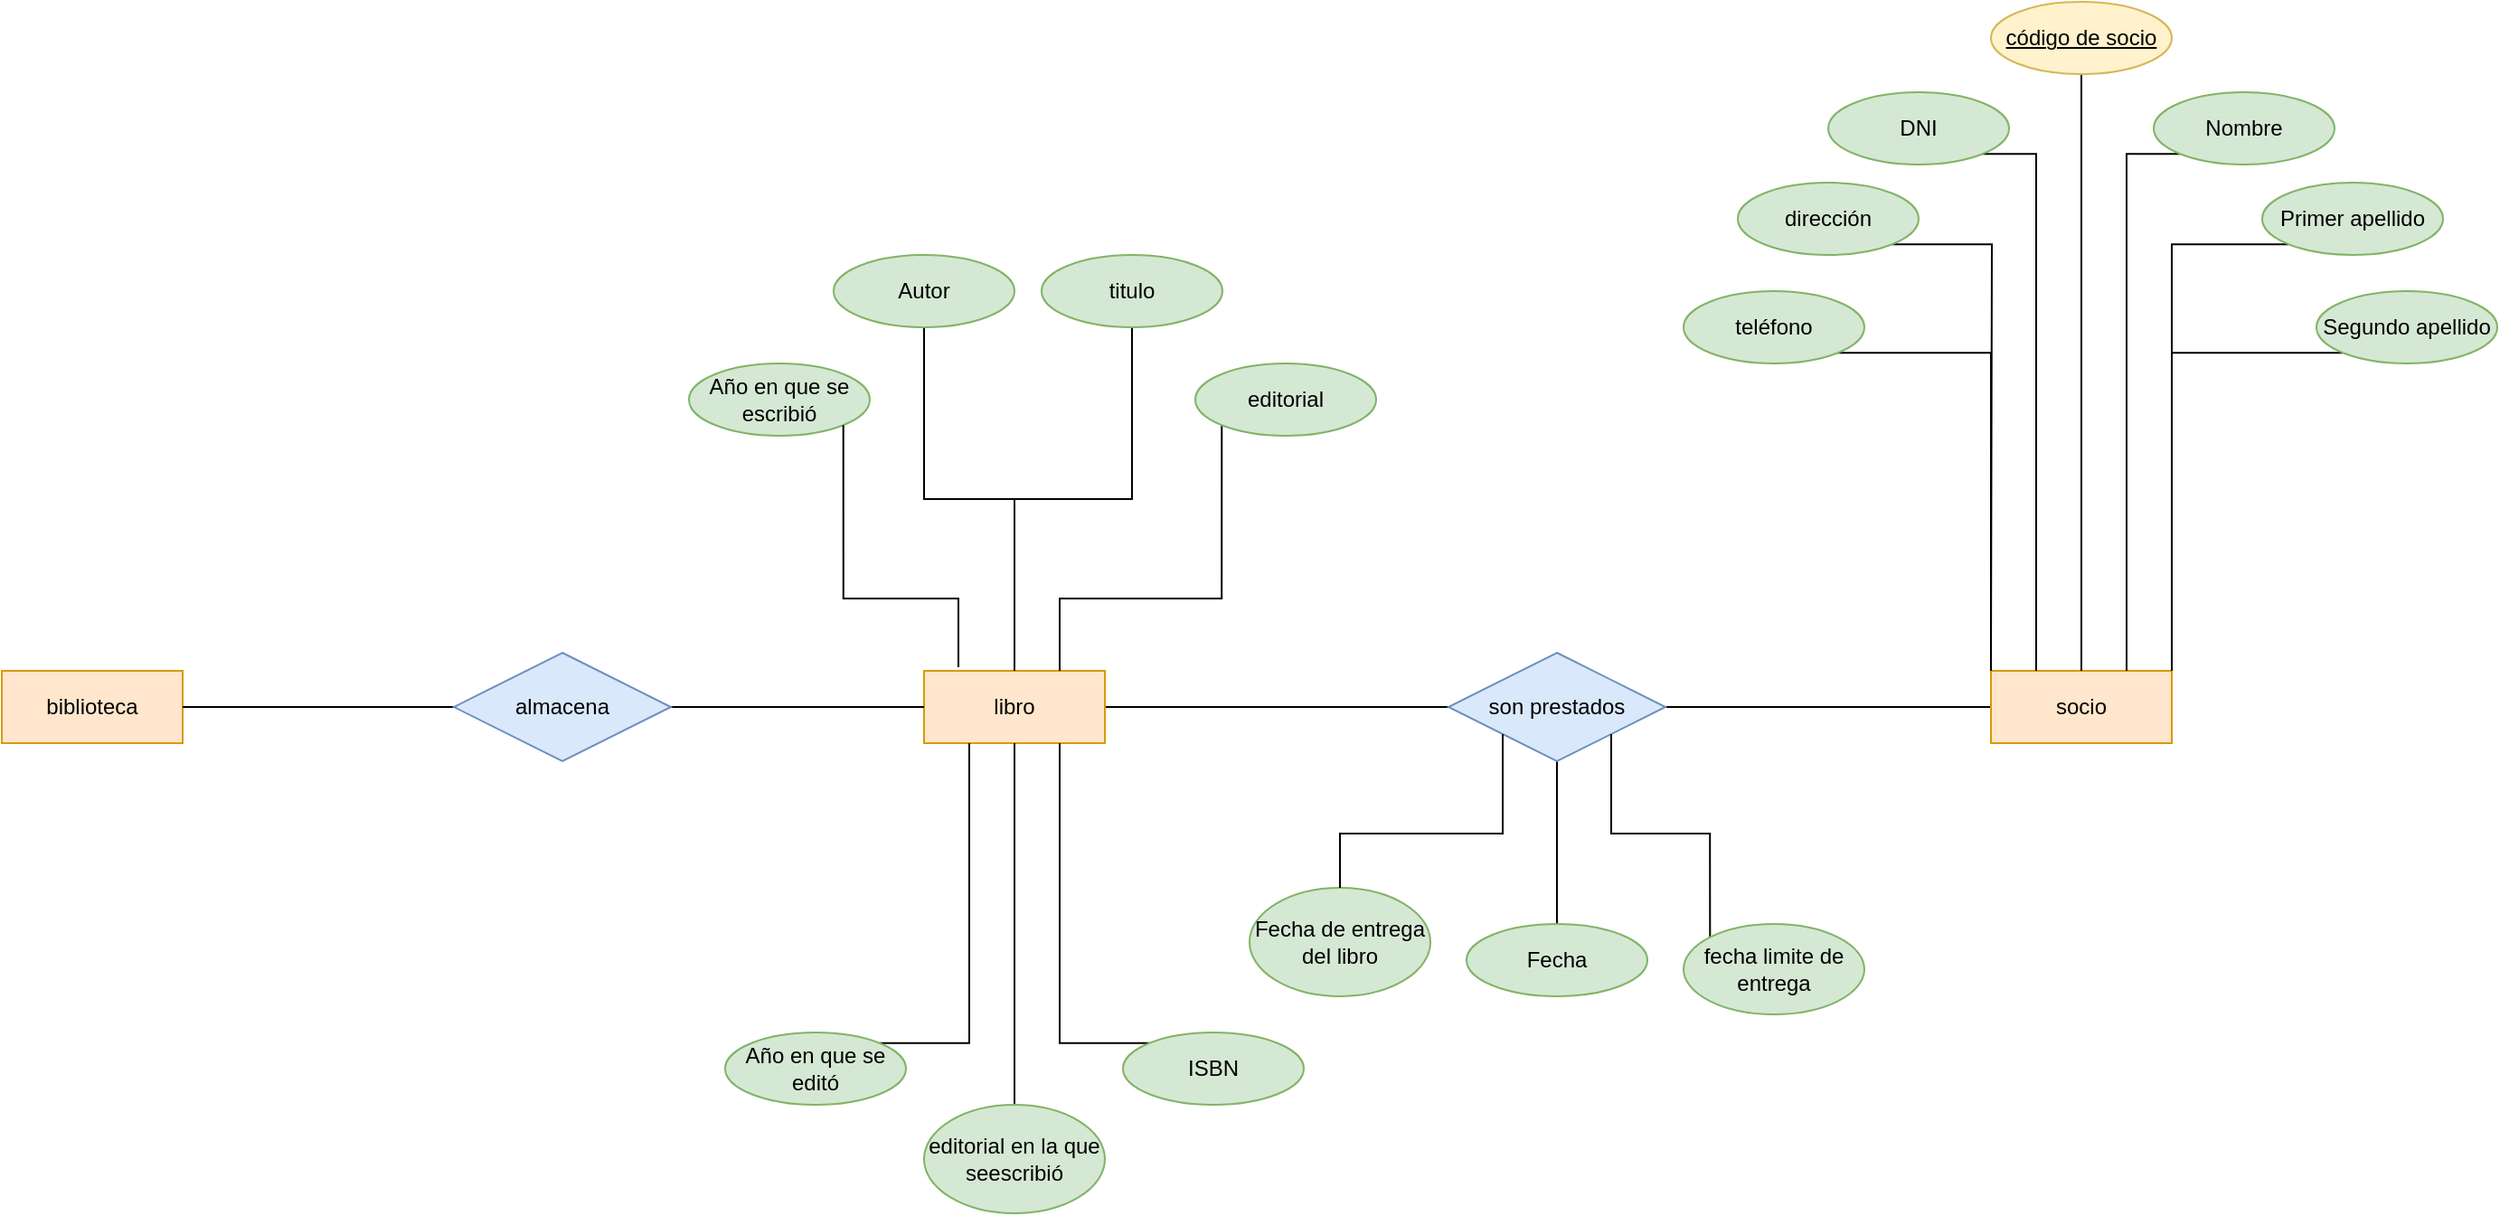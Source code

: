 <mxfile version="22.0.2" type="github">
  <diagram name="Page-1" id="nQif56E7kkOQrzdCGWt1">
    <mxGraphModel dx="2284" dy="795" grid="1" gridSize="10" guides="1" tooltips="1" connect="1" arrows="1" fold="1" page="1" pageScale="1" pageWidth="850" pageHeight="1100" math="0" shadow="0">
      <root>
        <mxCell id="0" />
        <mxCell id="1" parent="0" />
        <mxCell id="W1kXFLvTLNy5a-SGzHVt-1" value="biblioteca" style="whiteSpace=wrap;html=1;align=center;fillColor=#ffe6cc;strokeColor=#d79b00;" parent="1" vertex="1">
          <mxGeometry x="-90" y="430" width="100" height="40" as="geometry" />
        </mxCell>
        <mxCell id="W1kXFLvTLNy5a-SGzHVt-9" style="edgeStyle=orthogonalEdgeStyle;rounded=0;orthogonalLoop=1;jettySize=auto;html=1;entryX=0;entryY=0.5;entryDx=0;entryDy=0;endArrow=none;endFill=0;" parent="1" source="W1kXFLvTLNy5a-SGzHVt-2" target="W1kXFLvTLNy5a-SGzHVt-6" edge="1">
          <mxGeometry relative="1" as="geometry" />
        </mxCell>
        <mxCell id="W1kXFLvTLNy5a-SGzHVt-2" value="libro" style="whiteSpace=wrap;html=1;align=center;fillColor=#ffe6cc;strokeColor=#d79b00;" parent="1" vertex="1">
          <mxGeometry x="420" y="430" width="100" height="40" as="geometry" />
        </mxCell>
        <mxCell id="W1kXFLvTLNy5a-SGzHVt-7" style="edgeStyle=orthogonalEdgeStyle;rounded=0;orthogonalLoop=1;jettySize=auto;html=1;endArrow=none;endFill=0;" parent="1" source="W1kXFLvTLNy5a-SGzHVt-3" target="W1kXFLvTLNy5a-SGzHVt-6" edge="1">
          <mxGeometry relative="1" as="geometry" />
        </mxCell>
        <mxCell id="W1kXFLvTLNy5a-SGzHVt-3" value="socio" style="whiteSpace=wrap;html=1;align=center;fillColor=#ffe6cc;strokeColor=#d79b00;" parent="1" vertex="1">
          <mxGeometry x="1010" y="430" width="100" height="40" as="geometry" />
        </mxCell>
        <mxCell id="W1kXFLvTLNy5a-SGzHVt-10" style="edgeStyle=orthogonalEdgeStyle;rounded=0;orthogonalLoop=1;jettySize=auto;html=1;endArrow=none;endFill=0;" parent="1" source="W1kXFLvTLNy5a-SGzHVt-5" target="W1kXFLvTLNy5a-SGzHVt-1" edge="1">
          <mxGeometry relative="1" as="geometry" />
        </mxCell>
        <mxCell id="W1kXFLvTLNy5a-SGzHVt-11" style="edgeStyle=orthogonalEdgeStyle;rounded=0;orthogonalLoop=1;jettySize=auto;html=1;entryX=0;entryY=0.5;entryDx=0;entryDy=0;endArrow=none;endFill=0;" parent="1" source="W1kXFLvTLNy5a-SGzHVt-5" target="W1kXFLvTLNy5a-SGzHVt-2" edge="1">
          <mxGeometry relative="1" as="geometry" />
        </mxCell>
        <mxCell id="W1kXFLvTLNy5a-SGzHVt-5" value="almacena" style="shape=rhombus;perimeter=rhombusPerimeter;whiteSpace=wrap;html=1;align=center;fillColor=#dae8fc;strokeColor=#6c8ebf;" parent="1" vertex="1">
          <mxGeometry x="160" y="420" width="120" height="60" as="geometry" />
        </mxCell>
        <mxCell id="Sxq2EqL9_N4yMKl_PXqh-39" style="edgeStyle=orthogonalEdgeStyle;rounded=0;orthogonalLoop=1;jettySize=auto;html=1;endArrow=none;endFill=0;" edge="1" parent="1" source="W1kXFLvTLNy5a-SGzHVt-6" target="Sxq2EqL9_N4yMKl_PXqh-42">
          <mxGeometry relative="1" as="geometry">
            <mxPoint x="770" y="530" as="targetPoint" />
          </mxGeometry>
        </mxCell>
        <mxCell id="W1kXFLvTLNy5a-SGzHVt-6" value="son prestados" style="shape=rhombus;perimeter=rhombusPerimeter;whiteSpace=wrap;html=1;align=center;fillColor=#dae8fc;strokeColor=#6c8ebf;" parent="1" vertex="1">
          <mxGeometry x="710" y="420" width="120" height="60" as="geometry" />
        </mxCell>
        <mxCell id="Sxq2EqL9_N4yMKl_PXqh-8" style="edgeStyle=orthogonalEdgeStyle;rounded=0;orthogonalLoop=1;jettySize=auto;html=1;entryX=0.5;entryY=0;entryDx=0;entryDy=0;endArrow=none;endFill=0;" edge="1" parent="1" source="Sxq2EqL9_N4yMKl_PXqh-6" target="W1kXFLvTLNy5a-SGzHVt-3">
          <mxGeometry relative="1" as="geometry" />
        </mxCell>
        <mxCell id="Sxq2EqL9_N4yMKl_PXqh-6" value="código de socio" style="ellipse;whiteSpace=wrap;html=1;align=center;fontStyle=4;fillColor=#fff2cc;strokeColor=#d6b656;" vertex="1" parent="1">
          <mxGeometry x="1010" y="60" width="100" height="40" as="geometry" />
        </mxCell>
        <mxCell id="Sxq2EqL9_N4yMKl_PXqh-18" style="edgeStyle=orthogonalEdgeStyle;rounded=0;orthogonalLoop=1;jettySize=auto;html=1;exitX=0;exitY=1;exitDx=0;exitDy=0;entryX=0.75;entryY=0;entryDx=0;entryDy=0;endArrow=none;endFill=0;" edge="1" parent="1" source="Sxq2EqL9_N4yMKl_PXqh-7" target="W1kXFLvTLNy5a-SGzHVt-3">
          <mxGeometry relative="1" as="geometry">
            <Array as="points">
              <mxPoint x="1085" y="144" />
            </Array>
          </mxGeometry>
        </mxCell>
        <mxCell id="Sxq2EqL9_N4yMKl_PXqh-7" value="Nombre" style="ellipse;whiteSpace=wrap;html=1;align=center;fillColor=#d5e8d4;strokeColor=#82b366;" vertex="1" parent="1">
          <mxGeometry x="1100" y="110" width="100" height="40" as="geometry" />
        </mxCell>
        <mxCell id="Sxq2EqL9_N4yMKl_PXqh-19" style="edgeStyle=orthogonalEdgeStyle;rounded=0;orthogonalLoop=1;jettySize=auto;html=1;exitX=0;exitY=1;exitDx=0;exitDy=0;entryX=1;entryY=0;entryDx=0;entryDy=0;endArrow=none;endFill=0;" edge="1" parent="1" source="Sxq2EqL9_N4yMKl_PXqh-9" target="W1kXFLvTLNy5a-SGzHVt-3">
          <mxGeometry relative="1" as="geometry" />
        </mxCell>
        <mxCell id="Sxq2EqL9_N4yMKl_PXqh-9" value="Primer apellido" style="ellipse;whiteSpace=wrap;html=1;align=center;fillColor=#d5e8d4;strokeColor=#82b366;" vertex="1" parent="1">
          <mxGeometry x="1160" y="160" width="100" height="40" as="geometry" />
        </mxCell>
        <mxCell id="Sxq2EqL9_N4yMKl_PXqh-20" style="edgeStyle=orthogonalEdgeStyle;rounded=0;orthogonalLoop=1;jettySize=auto;html=1;exitX=0;exitY=1;exitDx=0;exitDy=0;entryX=1;entryY=0;entryDx=0;entryDy=0;endArrow=none;endFill=0;" edge="1" parent="1" source="Sxq2EqL9_N4yMKl_PXqh-10" target="W1kXFLvTLNy5a-SGzHVt-3">
          <mxGeometry relative="1" as="geometry" />
        </mxCell>
        <mxCell id="Sxq2EqL9_N4yMKl_PXqh-10" value="Segundo apellido" style="ellipse;whiteSpace=wrap;html=1;align=center;fillColor=#d5e8d4;strokeColor=#82b366;" vertex="1" parent="1">
          <mxGeometry x="1190" y="220" width="100" height="40" as="geometry" />
        </mxCell>
        <mxCell id="Sxq2EqL9_N4yMKl_PXqh-16" style="edgeStyle=orthogonalEdgeStyle;rounded=0;orthogonalLoop=1;jettySize=auto;html=1;exitX=1;exitY=1;exitDx=0;exitDy=0;endArrow=none;endFill=0;" edge="1" parent="1" source="Sxq2EqL9_N4yMKl_PXqh-11">
          <mxGeometry relative="1" as="geometry">
            <mxPoint x="1010" y="430" as="targetPoint" />
          </mxGeometry>
        </mxCell>
        <mxCell id="Sxq2EqL9_N4yMKl_PXqh-11" value="dirección" style="ellipse;whiteSpace=wrap;html=1;align=center;fillColor=#d5e8d4;strokeColor=#82b366;" vertex="1" parent="1">
          <mxGeometry x="870" y="160" width="100" height="40" as="geometry" />
        </mxCell>
        <mxCell id="Sxq2EqL9_N4yMKl_PXqh-15" style="edgeStyle=orthogonalEdgeStyle;rounded=0;orthogonalLoop=1;jettySize=auto;html=1;exitX=1;exitY=1;exitDx=0;exitDy=0;entryX=0;entryY=0;entryDx=0;entryDy=0;endArrow=none;endFill=0;" edge="1" parent="1" source="Sxq2EqL9_N4yMKl_PXqh-12" target="W1kXFLvTLNy5a-SGzHVt-3">
          <mxGeometry relative="1" as="geometry" />
        </mxCell>
        <mxCell id="Sxq2EqL9_N4yMKl_PXqh-12" value="teléfono" style="ellipse;whiteSpace=wrap;html=1;align=center;fillColor=#d5e8d4;strokeColor=#82b366;" vertex="1" parent="1">
          <mxGeometry x="840" y="220" width="100" height="40" as="geometry" />
        </mxCell>
        <mxCell id="Sxq2EqL9_N4yMKl_PXqh-17" style="edgeStyle=orthogonalEdgeStyle;rounded=0;orthogonalLoop=1;jettySize=auto;html=1;exitX=1;exitY=1;exitDx=0;exitDy=0;entryX=0.25;entryY=0;entryDx=0;entryDy=0;endArrow=none;endFill=0;" edge="1" parent="1" source="Sxq2EqL9_N4yMKl_PXqh-13" target="W1kXFLvTLNy5a-SGzHVt-3">
          <mxGeometry relative="1" as="geometry">
            <Array as="points">
              <mxPoint x="1035" y="144" />
            </Array>
          </mxGeometry>
        </mxCell>
        <mxCell id="Sxq2EqL9_N4yMKl_PXqh-13" value="DNI" style="ellipse;whiteSpace=wrap;html=1;align=center;fillColor=#d5e8d4;strokeColor=#82b366;" vertex="1" parent="1">
          <mxGeometry x="920" y="110" width="100" height="40" as="geometry" />
        </mxCell>
        <mxCell id="Sxq2EqL9_N4yMKl_PXqh-25" value="Año en que se escribió" style="ellipse;whiteSpace=wrap;html=1;align=center;fillColor=#d5e8d4;strokeColor=#82b366;" vertex="1" parent="1">
          <mxGeometry x="290" y="260" width="100" height="40" as="geometry" />
        </mxCell>
        <mxCell id="Sxq2EqL9_N4yMKl_PXqh-33" style="edgeStyle=orthogonalEdgeStyle;rounded=0;orthogonalLoop=1;jettySize=auto;html=1;exitX=0.5;exitY=1;exitDx=0;exitDy=0;entryX=0.5;entryY=0;entryDx=0;entryDy=0;endArrow=none;endFill=0;" edge="1" parent="1" source="Sxq2EqL9_N4yMKl_PXqh-26" target="W1kXFLvTLNy5a-SGzHVt-2">
          <mxGeometry relative="1" as="geometry" />
        </mxCell>
        <mxCell id="Sxq2EqL9_N4yMKl_PXqh-26" value="titulo" style="ellipse;whiteSpace=wrap;html=1;align=center;fillColor=#d5e8d4;strokeColor=#82b366;" vertex="1" parent="1">
          <mxGeometry x="485" y="200" width="100" height="40" as="geometry" />
        </mxCell>
        <mxCell id="Sxq2EqL9_N4yMKl_PXqh-35" style="edgeStyle=orthogonalEdgeStyle;rounded=0;orthogonalLoop=1;jettySize=auto;html=1;exitX=0;exitY=1;exitDx=0;exitDy=0;entryX=0.75;entryY=0;entryDx=0;entryDy=0;endArrow=none;endFill=0;" edge="1" parent="1" source="Sxq2EqL9_N4yMKl_PXqh-27" target="W1kXFLvTLNy5a-SGzHVt-2">
          <mxGeometry relative="1" as="geometry">
            <Array as="points">
              <mxPoint x="585" y="390" />
              <mxPoint x="495" y="390" />
            </Array>
          </mxGeometry>
        </mxCell>
        <mxCell id="Sxq2EqL9_N4yMKl_PXqh-27" value="editorial" style="ellipse;whiteSpace=wrap;html=1;align=center;fillColor=#d5e8d4;strokeColor=#82b366;" vertex="1" parent="1">
          <mxGeometry x="570" y="260" width="100" height="40" as="geometry" />
        </mxCell>
        <mxCell id="Sxq2EqL9_N4yMKl_PXqh-32" style="edgeStyle=orthogonalEdgeStyle;rounded=0;orthogonalLoop=1;jettySize=auto;html=1;exitX=0.5;exitY=1;exitDx=0;exitDy=0;endArrow=none;endFill=0;" edge="1" parent="1" source="Sxq2EqL9_N4yMKl_PXqh-28" target="W1kXFLvTLNy5a-SGzHVt-2">
          <mxGeometry relative="1" as="geometry" />
        </mxCell>
        <mxCell id="Sxq2EqL9_N4yMKl_PXqh-28" value="Autor" style="ellipse;whiteSpace=wrap;html=1;align=center;fillColor=#d5e8d4;strokeColor=#82b366;" vertex="1" parent="1">
          <mxGeometry x="370" y="200" width="100" height="40" as="geometry" />
        </mxCell>
        <mxCell id="Sxq2EqL9_N4yMKl_PXqh-37" style="edgeStyle=orthogonalEdgeStyle;rounded=0;orthogonalLoop=1;jettySize=auto;html=1;exitX=0.5;exitY=0;exitDx=0;exitDy=0;endArrow=none;endFill=0;" edge="1" parent="1" source="Sxq2EqL9_N4yMKl_PXqh-29" target="W1kXFLvTLNy5a-SGzHVt-2">
          <mxGeometry relative="1" as="geometry" />
        </mxCell>
        <mxCell id="Sxq2EqL9_N4yMKl_PXqh-29" value="editorial en la que seescribió" style="ellipse;whiteSpace=wrap;html=1;align=center;fillColor=#d5e8d4;strokeColor=#82b366;" vertex="1" parent="1">
          <mxGeometry x="420" y="670" width="100" height="60" as="geometry" />
        </mxCell>
        <mxCell id="Sxq2EqL9_N4yMKl_PXqh-36" style="edgeStyle=orthogonalEdgeStyle;rounded=0;orthogonalLoop=1;jettySize=auto;html=1;exitX=1;exitY=0;exitDx=0;exitDy=0;entryX=0.25;entryY=1;entryDx=0;entryDy=0;endArrow=none;endFill=0;" edge="1" parent="1" source="Sxq2EqL9_N4yMKl_PXqh-30" target="W1kXFLvTLNy5a-SGzHVt-2">
          <mxGeometry relative="1" as="geometry" />
        </mxCell>
        <mxCell id="Sxq2EqL9_N4yMKl_PXqh-30" value="Año en que se editó" style="ellipse;whiteSpace=wrap;html=1;align=center;fillColor=#d5e8d4;strokeColor=#82b366;" vertex="1" parent="1">
          <mxGeometry x="310" y="630" width="100" height="40" as="geometry" />
        </mxCell>
        <mxCell id="Sxq2EqL9_N4yMKl_PXqh-38" style="edgeStyle=orthogonalEdgeStyle;rounded=0;orthogonalLoop=1;jettySize=auto;html=1;exitX=0;exitY=0;exitDx=0;exitDy=0;entryX=0.75;entryY=1;entryDx=0;entryDy=0;endArrow=none;endFill=0;" edge="1" parent="1" source="Sxq2EqL9_N4yMKl_PXqh-31" target="W1kXFLvTLNy5a-SGzHVt-2">
          <mxGeometry relative="1" as="geometry" />
        </mxCell>
        <mxCell id="Sxq2EqL9_N4yMKl_PXqh-31" value="ISBN" style="ellipse;whiteSpace=wrap;html=1;align=center;fillColor=#d5e8d4;strokeColor=#82b366;" vertex="1" parent="1">
          <mxGeometry x="530" y="630" width="100" height="40" as="geometry" />
        </mxCell>
        <mxCell id="Sxq2EqL9_N4yMKl_PXqh-34" style="edgeStyle=orthogonalEdgeStyle;rounded=0;orthogonalLoop=1;jettySize=auto;html=1;exitX=1;exitY=1;exitDx=0;exitDy=0;entryX=0.19;entryY=-0.05;entryDx=0;entryDy=0;entryPerimeter=0;endArrow=none;endFill=0;" edge="1" parent="1" source="Sxq2EqL9_N4yMKl_PXqh-25" target="W1kXFLvTLNy5a-SGzHVt-2">
          <mxGeometry relative="1" as="geometry">
            <Array as="points">
              <mxPoint x="375" y="390" />
              <mxPoint x="439" y="390" />
            </Array>
          </mxGeometry>
        </mxCell>
        <mxCell id="Sxq2EqL9_N4yMKl_PXqh-42" value="Fecha" style="ellipse;whiteSpace=wrap;html=1;align=center;fillColor=#d5e8d4;strokeColor=#82b366;" vertex="1" parent="1">
          <mxGeometry x="720" y="570" width="100" height="40" as="geometry" />
        </mxCell>
        <mxCell id="Sxq2EqL9_N4yMKl_PXqh-44" style="edgeStyle=orthogonalEdgeStyle;rounded=0;orthogonalLoop=1;jettySize=auto;html=1;exitX=0;exitY=0;exitDx=0;exitDy=0;entryX=1;entryY=1;entryDx=0;entryDy=0;endArrow=none;endFill=0;" edge="1" parent="1" source="Sxq2EqL9_N4yMKl_PXqh-43" target="W1kXFLvTLNy5a-SGzHVt-6">
          <mxGeometry relative="1" as="geometry">
            <Array as="points">
              <mxPoint x="855" y="520" />
              <mxPoint x="800" y="520" />
            </Array>
          </mxGeometry>
        </mxCell>
        <mxCell id="Sxq2EqL9_N4yMKl_PXqh-43" value="fecha limite de entrega" style="ellipse;whiteSpace=wrap;html=1;align=center;fillColor=#d5e8d4;strokeColor=#82b366;" vertex="1" parent="1">
          <mxGeometry x="840" y="570" width="100" height="50" as="geometry" />
        </mxCell>
        <mxCell id="Sxq2EqL9_N4yMKl_PXqh-45" value="Fecha de entrega del libro" style="ellipse;whiteSpace=wrap;html=1;align=center;fillColor=#d5e8d4;strokeColor=#82b366;" vertex="1" parent="1">
          <mxGeometry x="600" y="550" width="100" height="60" as="geometry" />
        </mxCell>
        <mxCell id="Sxq2EqL9_N4yMKl_PXqh-46" style="edgeStyle=orthogonalEdgeStyle;rounded=0;orthogonalLoop=1;jettySize=auto;html=1;entryX=0;entryY=1;entryDx=0;entryDy=0;endArrow=none;endFill=0;" edge="1" parent="1" source="Sxq2EqL9_N4yMKl_PXqh-45" target="W1kXFLvTLNy5a-SGzHVt-6">
          <mxGeometry relative="1" as="geometry">
            <Array as="points">
              <mxPoint x="650" y="520" />
              <mxPoint x="740" y="520" />
            </Array>
          </mxGeometry>
        </mxCell>
      </root>
    </mxGraphModel>
  </diagram>
</mxfile>
